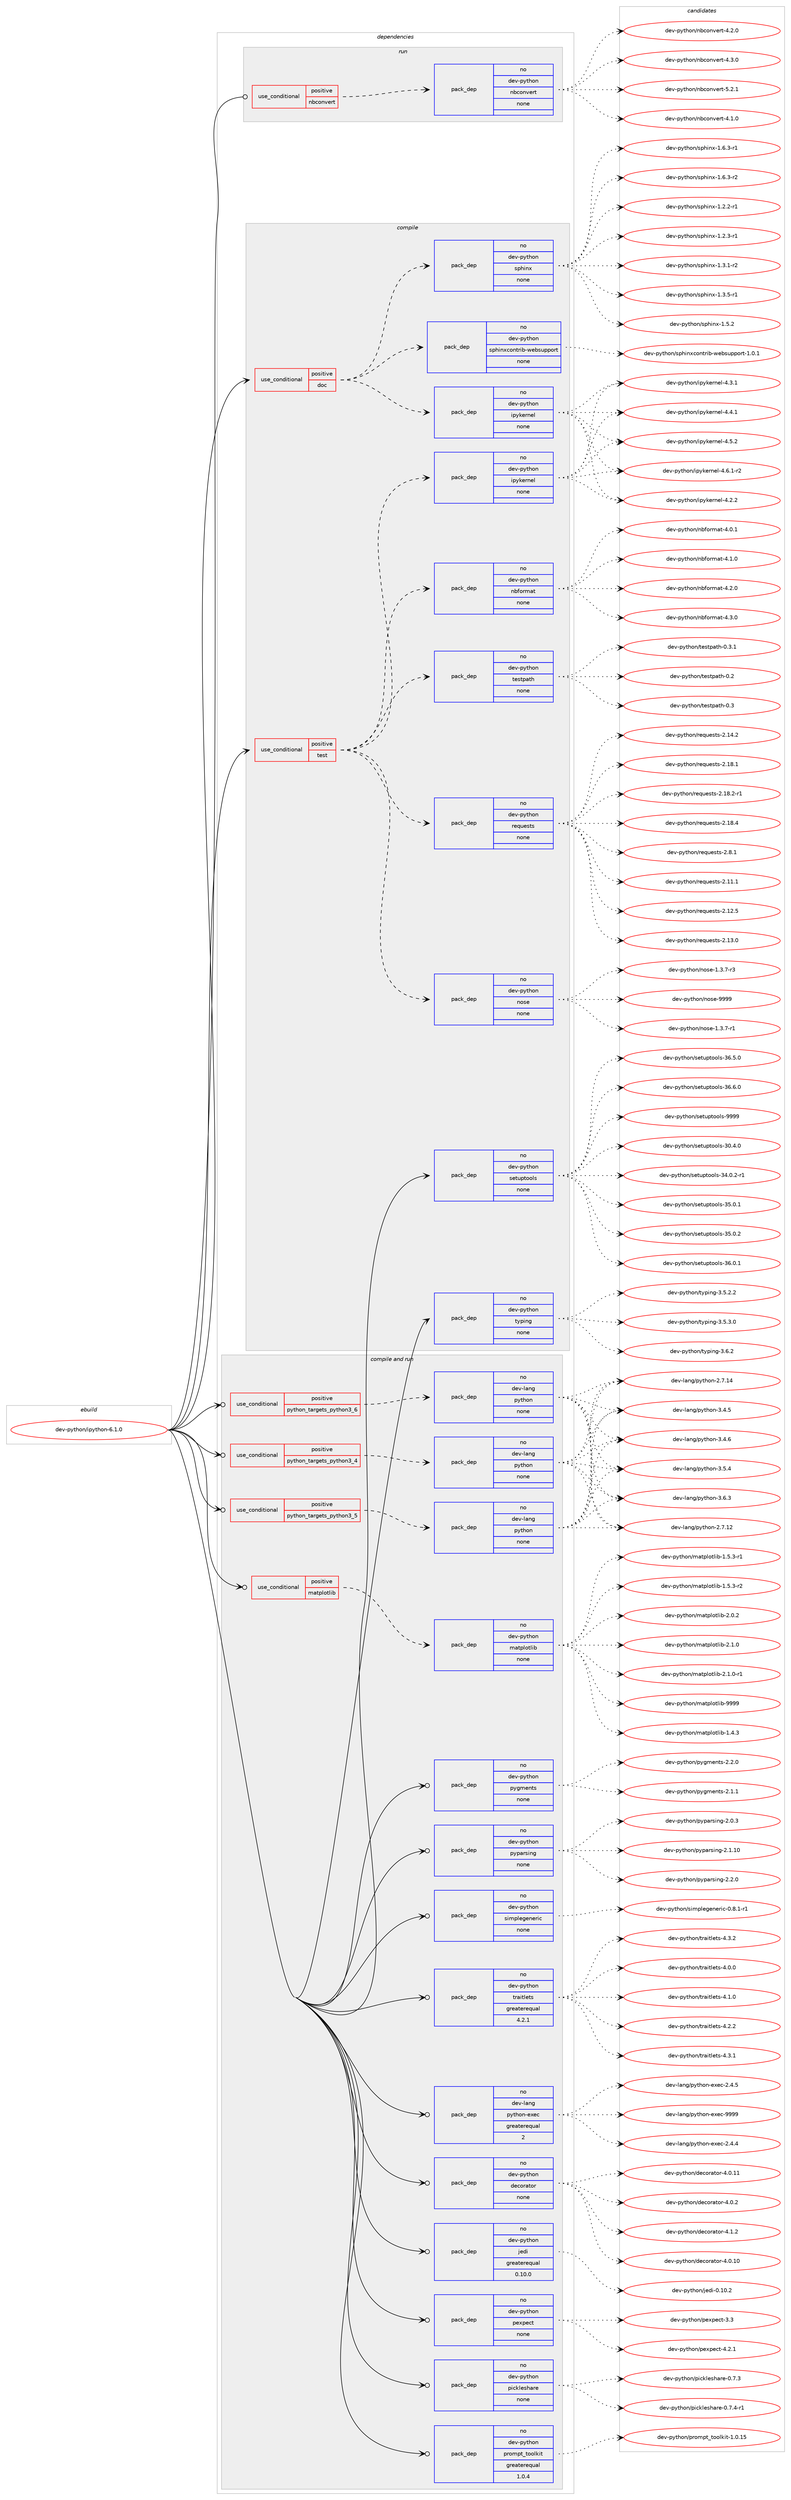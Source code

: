 digraph prolog {

# *************
# Graph options
# *************

newrank=true;
concentrate=true;
compound=true;
graph [rankdir=LR,fontname=Helvetica,fontsize=10,ranksep=1.5];#, ranksep=2.5, nodesep=0.2];
edge  [arrowhead=vee];
node  [fontname=Helvetica,fontsize=10];

# **********
# The ebuild
# **********

subgraph cluster_leftcol {
color=gray;
rank=same;
label=<<i>ebuild</i>>;
id [label="dev-python/ipython-6.1.0", color=red, width=4, href="../dev-python/ipython-6.1.0.svg"];
}

# ****************
# The dependencies
# ****************

subgraph cluster_midcol {
color=gray;
label=<<i>dependencies</i>>;
subgraph cluster_compile {
fillcolor="#eeeeee";
style=filled;
label=<<i>compile</i>>;
subgraph cond34153 {
dependency161914 [label=<<TABLE BORDER="0" CELLBORDER="1" CELLSPACING="0" CELLPADDING="4"><TR><TD ROWSPAN="3" CELLPADDING="10">use_conditional</TD></TR><TR><TD>positive</TD></TR><TR><TD>doc</TD></TR></TABLE>>, shape=none, color=red];
subgraph pack123909 {
dependency161915 [label=<<TABLE BORDER="0" CELLBORDER="1" CELLSPACING="0" CELLPADDING="4" WIDTH="220"><TR><TD ROWSPAN="6" CELLPADDING="30">pack_dep</TD></TR><TR><TD WIDTH="110">no</TD></TR><TR><TD>dev-python</TD></TR><TR><TD>ipykernel</TD></TR><TR><TD>none</TD></TR><TR><TD></TD></TR></TABLE>>, shape=none, color=blue];
}
dependency161914:e -> dependency161915:w [weight=20,style="dashed",arrowhead="vee"];
subgraph pack123910 {
dependency161916 [label=<<TABLE BORDER="0" CELLBORDER="1" CELLSPACING="0" CELLPADDING="4" WIDTH="220"><TR><TD ROWSPAN="6" CELLPADDING="30">pack_dep</TD></TR><TR><TD WIDTH="110">no</TD></TR><TR><TD>dev-python</TD></TR><TR><TD>sphinx</TD></TR><TR><TD>none</TD></TR><TR><TD></TD></TR></TABLE>>, shape=none, color=blue];
}
dependency161914:e -> dependency161916:w [weight=20,style="dashed",arrowhead="vee"];
subgraph pack123911 {
dependency161917 [label=<<TABLE BORDER="0" CELLBORDER="1" CELLSPACING="0" CELLPADDING="4" WIDTH="220"><TR><TD ROWSPAN="6" CELLPADDING="30">pack_dep</TD></TR><TR><TD WIDTH="110">no</TD></TR><TR><TD>dev-python</TD></TR><TR><TD>sphinxcontrib-websupport</TD></TR><TR><TD>none</TD></TR><TR><TD></TD></TR></TABLE>>, shape=none, color=blue];
}
dependency161914:e -> dependency161917:w [weight=20,style="dashed",arrowhead="vee"];
}
id:e -> dependency161914:w [weight=20,style="solid",arrowhead="vee"];
subgraph cond34154 {
dependency161918 [label=<<TABLE BORDER="0" CELLBORDER="1" CELLSPACING="0" CELLPADDING="4"><TR><TD ROWSPAN="3" CELLPADDING="10">use_conditional</TD></TR><TR><TD>positive</TD></TR><TR><TD>test</TD></TR></TABLE>>, shape=none, color=red];
subgraph pack123912 {
dependency161919 [label=<<TABLE BORDER="0" CELLBORDER="1" CELLSPACING="0" CELLPADDING="4" WIDTH="220"><TR><TD ROWSPAN="6" CELLPADDING="30">pack_dep</TD></TR><TR><TD WIDTH="110">no</TD></TR><TR><TD>dev-python</TD></TR><TR><TD>ipykernel</TD></TR><TR><TD>none</TD></TR><TR><TD></TD></TR></TABLE>>, shape=none, color=blue];
}
dependency161918:e -> dependency161919:w [weight=20,style="dashed",arrowhead="vee"];
subgraph pack123913 {
dependency161920 [label=<<TABLE BORDER="0" CELLBORDER="1" CELLSPACING="0" CELLPADDING="4" WIDTH="220"><TR><TD ROWSPAN="6" CELLPADDING="30">pack_dep</TD></TR><TR><TD WIDTH="110">no</TD></TR><TR><TD>dev-python</TD></TR><TR><TD>nbformat</TD></TR><TR><TD>none</TD></TR><TR><TD></TD></TR></TABLE>>, shape=none, color=blue];
}
dependency161918:e -> dependency161920:w [weight=20,style="dashed",arrowhead="vee"];
subgraph pack123914 {
dependency161921 [label=<<TABLE BORDER="0" CELLBORDER="1" CELLSPACING="0" CELLPADDING="4" WIDTH="220"><TR><TD ROWSPAN="6" CELLPADDING="30">pack_dep</TD></TR><TR><TD WIDTH="110">no</TD></TR><TR><TD>dev-python</TD></TR><TR><TD>nose</TD></TR><TR><TD>none</TD></TR><TR><TD></TD></TR></TABLE>>, shape=none, color=blue];
}
dependency161918:e -> dependency161921:w [weight=20,style="dashed",arrowhead="vee"];
subgraph pack123915 {
dependency161922 [label=<<TABLE BORDER="0" CELLBORDER="1" CELLSPACING="0" CELLPADDING="4" WIDTH="220"><TR><TD ROWSPAN="6" CELLPADDING="30">pack_dep</TD></TR><TR><TD WIDTH="110">no</TD></TR><TR><TD>dev-python</TD></TR><TR><TD>requests</TD></TR><TR><TD>none</TD></TR><TR><TD></TD></TR></TABLE>>, shape=none, color=blue];
}
dependency161918:e -> dependency161922:w [weight=20,style="dashed",arrowhead="vee"];
subgraph pack123916 {
dependency161923 [label=<<TABLE BORDER="0" CELLBORDER="1" CELLSPACING="0" CELLPADDING="4" WIDTH="220"><TR><TD ROWSPAN="6" CELLPADDING="30">pack_dep</TD></TR><TR><TD WIDTH="110">no</TD></TR><TR><TD>dev-python</TD></TR><TR><TD>testpath</TD></TR><TR><TD>none</TD></TR><TR><TD></TD></TR></TABLE>>, shape=none, color=blue];
}
dependency161918:e -> dependency161923:w [weight=20,style="dashed",arrowhead="vee"];
}
id:e -> dependency161918:w [weight=20,style="solid",arrowhead="vee"];
subgraph pack123917 {
dependency161924 [label=<<TABLE BORDER="0" CELLBORDER="1" CELLSPACING="0" CELLPADDING="4" WIDTH="220"><TR><TD ROWSPAN="6" CELLPADDING="30">pack_dep</TD></TR><TR><TD WIDTH="110">no</TD></TR><TR><TD>dev-python</TD></TR><TR><TD>setuptools</TD></TR><TR><TD>none</TD></TR><TR><TD></TD></TR></TABLE>>, shape=none, color=blue];
}
id:e -> dependency161924:w [weight=20,style="solid",arrowhead="vee"];
subgraph pack123918 {
dependency161925 [label=<<TABLE BORDER="0" CELLBORDER="1" CELLSPACING="0" CELLPADDING="4" WIDTH="220"><TR><TD ROWSPAN="6" CELLPADDING="30">pack_dep</TD></TR><TR><TD WIDTH="110">no</TD></TR><TR><TD>dev-python</TD></TR><TR><TD>typing</TD></TR><TR><TD>none</TD></TR><TR><TD></TD></TR></TABLE>>, shape=none, color=blue];
}
id:e -> dependency161925:w [weight=20,style="solid",arrowhead="vee"];
}
subgraph cluster_compileandrun {
fillcolor="#eeeeee";
style=filled;
label=<<i>compile and run</i>>;
subgraph cond34155 {
dependency161926 [label=<<TABLE BORDER="0" CELLBORDER="1" CELLSPACING="0" CELLPADDING="4"><TR><TD ROWSPAN="3" CELLPADDING="10">use_conditional</TD></TR><TR><TD>positive</TD></TR><TR><TD>matplotlib</TD></TR></TABLE>>, shape=none, color=red];
subgraph pack123919 {
dependency161927 [label=<<TABLE BORDER="0" CELLBORDER="1" CELLSPACING="0" CELLPADDING="4" WIDTH="220"><TR><TD ROWSPAN="6" CELLPADDING="30">pack_dep</TD></TR><TR><TD WIDTH="110">no</TD></TR><TR><TD>dev-python</TD></TR><TR><TD>matplotlib</TD></TR><TR><TD>none</TD></TR><TR><TD></TD></TR></TABLE>>, shape=none, color=blue];
}
dependency161926:e -> dependency161927:w [weight=20,style="dashed",arrowhead="vee"];
}
id:e -> dependency161926:w [weight=20,style="solid",arrowhead="odotvee"];
subgraph cond34156 {
dependency161928 [label=<<TABLE BORDER="0" CELLBORDER="1" CELLSPACING="0" CELLPADDING="4"><TR><TD ROWSPAN="3" CELLPADDING="10">use_conditional</TD></TR><TR><TD>positive</TD></TR><TR><TD>python_targets_python3_4</TD></TR></TABLE>>, shape=none, color=red];
subgraph pack123920 {
dependency161929 [label=<<TABLE BORDER="0" CELLBORDER="1" CELLSPACING="0" CELLPADDING="4" WIDTH="220"><TR><TD ROWSPAN="6" CELLPADDING="30">pack_dep</TD></TR><TR><TD WIDTH="110">no</TD></TR><TR><TD>dev-lang</TD></TR><TR><TD>python</TD></TR><TR><TD>none</TD></TR><TR><TD></TD></TR></TABLE>>, shape=none, color=blue];
}
dependency161928:e -> dependency161929:w [weight=20,style="dashed",arrowhead="vee"];
}
id:e -> dependency161928:w [weight=20,style="solid",arrowhead="odotvee"];
subgraph cond34157 {
dependency161930 [label=<<TABLE BORDER="0" CELLBORDER="1" CELLSPACING="0" CELLPADDING="4"><TR><TD ROWSPAN="3" CELLPADDING="10">use_conditional</TD></TR><TR><TD>positive</TD></TR><TR><TD>python_targets_python3_5</TD></TR></TABLE>>, shape=none, color=red];
subgraph pack123921 {
dependency161931 [label=<<TABLE BORDER="0" CELLBORDER="1" CELLSPACING="0" CELLPADDING="4" WIDTH="220"><TR><TD ROWSPAN="6" CELLPADDING="30">pack_dep</TD></TR><TR><TD WIDTH="110">no</TD></TR><TR><TD>dev-lang</TD></TR><TR><TD>python</TD></TR><TR><TD>none</TD></TR><TR><TD></TD></TR></TABLE>>, shape=none, color=blue];
}
dependency161930:e -> dependency161931:w [weight=20,style="dashed",arrowhead="vee"];
}
id:e -> dependency161930:w [weight=20,style="solid",arrowhead="odotvee"];
subgraph cond34158 {
dependency161932 [label=<<TABLE BORDER="0" CELLBORDER="1" CELLSPACING="0" CELLPADDING="4"><TR><TD ROWSPAN="3" CELLPADDING="10">use_conditional</TD></TR><TR><TD>positive</TD></TR><TR><TD>python_targets_python3_6</TD></TR></TABLE>>, shape=none, color=red];
subgraph pack123922 {
dependency161933 [label=<<TABLE BORDER="0" CELLBORDER="1" CELLSPACING="0" CELLPADDING="4" WIDTH="220"><TR><TD ROWSPAN="6" CELLPADDING="30">pack_dep</TD></TR><TR><TD WIDTH="110">no</TD></TR><TR><TD>dev-lang</TD></TR><TR><TD>python</TD></TR><TR><TD>none</TD></TR><TR><TD></TD></TR></TABLE>>, shape=none, color=blue];
}
dependency161932:e -> dependency161933:w [weight=20,style="dashed",arrowhead="vee"];
}
id:e -> dependency161932:w [weight=20,style="solid",arrowhead="odotvee"];
subgraph pack123923 {
dependency161934 [label=<<TABLE BORDER="0" CELLBORDER="1" CELLSPACING="0" CELLPADDING="4" WIDTH="220"><TR><TD ROWSPAN="6" CELLPADDING="30">pack_dep</TD></TR><TR><TD WIDTH="110">no</TD></TR><TR><TD>dev-lang</TD></TR><TR><TD>python-exec</TD></TR><TR><TD>greaterequal</TD></TR><TR><TD>2</TD></TR></TABLE>>, shape=none, color=blue];
}
id:e -> dependency161934:w [weight=20,style="solid",arrowhead="odotvee"];
subgraph pack123924 {
dependency161935 [label=<<TABLE BORDER="0" CELLBORDER="1" CELLSPACING="0" CELLPADDING="4" WIDTH="220"><TR><TD ROWSPAN="6" CELLPADDING="30">pack_dep</TD></TR><TR><TD WIDTH="110">no</TD></TR><TR><TD>dev-python</TD></TR><TR><TD>decorator</TD></TR><TR><TD>none</TD></TR><TR><TD></TD></TR></TABLE>>, shape=none, color=blue];
}
id:e -> dependency161935:w [weight=20,style="solid",arrowhead="odotvee"];
subgraph pack123925 {
dependency161936 [label=<<TABLE BORDER="0" CELLBORDER="1" CELLSPACING="0" CELLPADDING="4" WIDTH="220"><TR><TD ROWSPAN="6" CELLPADDING="30">pack_dep</TD></TR><TR><TD WIDTH="110">no</TD></TR><TR><TD>dev-python</TD></TR><TR><TD>jedi</TD></TR><TR><TD>greaterequal</TD></TR><TR><TD>0.10.0</TD></TR></TABLE>>, shape=none, color=blue];
}
id:e -> dependency161936:w [weight=20,style="solid",arrowhead="odotvee"];
subgraph pack123926 {
dependency161937 [label=<<TABLE BORDER="0" CELLBORDER="1" CELLSPACING="0" CELLPADDING="4" WIDTH="220"><TR><TD ROWSPAN="6" CELLPADDING="30">pack_dep</TD></TR><TR><TD WIDTH="110">no</TD></TR><TR><TD>dev-python</TD></TR><TR><TD>pexpect</TD></TR><TR><TD>none</TD></TR><TR><TD></TD></TR></TABLE>>, shape=none, color=blue];
}
id:e -> dependency161937:w [weight=20,style="solid",arrowhead="odotvee"];
subgraph pack123927 {
dependency161938 [label=<<TABLE BORDER="0" CELLBORDER="1" CELLSPACING="0" CELLPADDING="4" WIDTH="220"><TR><TD ROWSPAN="6" CELLPADDING="30">pack_dep</TD></TR><TR><TD WIDTH="110">no</TD></TR><TR><TD>dev-python</TD></TR><TR><TD>pickleshare</TD></TR><TR><TD>none</TD></TR><TR><TD></TD></TR></TABLE>>, shape=none, color=blue];
}
id:e -> dependency161938:w [weight=20,style="solid",arrowhead="odotvee"];
subgraph pack123928 {
dependency161939 [label=<<TABLE BORDER="0" CELLBORDER="1" CELLSPACING="0" CELLPADDING="4" WIDTH="220"><TR><TD ROWSPAN="6" CELLPADDING="30">pack_dep</TD></TR><TR><TD WIDTH="110">no</TD></TR><TR><TD>dev-python</TD></TR><TR><TD>prompt_toolkit</TD></TR><TR><TD>greaterequal</TD></TR><TR><TD>1.0.4</TD></TR></TABLE>>, shape=none, color=blue];
}
id:e -> dependency161939:w [weight=20,style="solid",arrowhead="odotvee"];
subgraph pack123929 {
dependency161940 [label=<<TABLE BORDER="0" CELLBORDER="1" CELLSPACING="0" CELLPADDING="4" WIDTH="220"><TR><TD ROWSPAN="6" CELLPADDING="30">pack_dep</TD></TR><TR><TD WIDTH="110">no</TD></TR><TR><TD>dev-python</TD></TR><TR><TD>pygments</TD></TR><TR><TD>none</TD></TR><TR><TD></TD></TR></TABLE>>, shape=none, color=blue];
}
id:e -> dependency161940:w [weight=20,style="solid",arrowhead="odotvee"];
subgraph pack123930 {
dependency161941 [label=<<TABLE BORDER="0" CELLBORDER="1" CELLSPACING="0" CELLPADDING="4" WIDTH="220"><TR><TD ROWSPAN="6" CELLPADDING="30">pack_dep</TD></TR><TR><TD WIDTH="110">no</TD></TR><TR><TD>dev-python</TD></TR><TR><TD>pyparsing</TD></TR><TR><TD>none</TD></TR><TR><TD></TD></TR></TABLE>>, shape=none, color=blue];
}
id:e -> dependency161941:w [weight=20,style="solid",arrowhead="odotvee"];
subgraph pack123931 {
dependency161942 [label=<<TABLE BORDER="0" CELLBORDER="1" CELLSPACING="0" CELLPADDING="4" WIDTH="220"><TR><TD ROWSPAN="6" CELLPADDING="30">pack_dep</TD></TR><TR><TD WIDTH="110">no</TD></TR><TR><TD>dev-python</TD></TR><TR><TD>simplegeneric</TD></TR><TR><TD>none</TD></TR><TR><TD></TD></TR></TABLE>>, shape=none, color=blue];
}
id:e -> dependency161942:w [weight=20,style="solid",arrowhead="odotvee"];
subgraph pack123932 {
dependency161943 [label=<<TABLE BORDER="0" CELLBORDER="1" CELLSPACING="0" CELLPADDING="4" WIDTH="220"><TR><TD ROWSPAN="6" CELLPADDING="30">pack_dep</TD></TR><TR><TD WIDTH="110">no</TD></TR><TR><TD>dev-python</TD></TR><TR><TD>traitlets</TD></TR><TR><TD>greaterequal</TD></TR><TR><TD>4.2.1</TD></TR></TABLE>>, shape=none, color=blue];
}
id:e -> dependency161943:w [weight=20,style="solid",arrowhead="odotvee"];
}
subgraph cluster_run {
fillcolor="#eeeeee";
style=filled;
label=<<i>run</i>>;
subgraph cond34159 {
dependency161944 [label=<<TABLE BORDER="0" CELLBORDER="1" CELLSPACING="0" CELLPADDING="4"><TR><TD ROWSPAN="3" CELLPADDING="10">use_conditional</TD></TR><TR><TD>positive</TD></TR><TR><TD>nbconvert</TD></TR></TABLE>>, shape=none, color=red];
subgraph pack123933 {
dependency161945 [label=<<TABLE BORDER="0" CELLBORDER="1" CELLSPACING="0" CELLPADDING="4" WIDTH="220"><TR><TD ROWSPAN="6" CELLPADDING="30">pack_dep</TD></TR><TR><TD WIDTH="110">no</TD></TR><TR><TD>dev-python</TD></TR><TR><TD>nbconvert</TD></TR><TR><TD>none</TD></TR><TR><TD></TD></TR></TABLE>>, shape=none, color=blue];
}
dependency161944:e -> dependency161945:w [weight=20,style="dashed",arrowhead="vee"];
}
id:e -> dependency161944:w [weight=20,style="solid",arrowhead="odot"];
}
}

# **************
# The candidates
# **************

subgraph cluster_choices {
rank=same;
color=gray;
label=<<i>candidates</i>>;

subgraph choice123909 {
color=black;
nodesep=1;
choice1001011184511212111610411111047105112121107101114110101108455246504650 [label="dev-python/ipykernel-4.2.2", color=red, width=4,href="../dev-python/ipykernel-4.2.2.svg"];
choice1001011184511212111610411111047105112121107101114110101108455246514649 [label="dev-python/ipykernel-4.3.1", color=red, width=4,href="../dev-python/ipykernel-4.3.1.svg"];
choice1001011184511212111610411111047105112121107101114110101108455246524649 [label="dev-python/ipykernel-4.4.1", color=red, width=4,href="../dev-python/ipykernel-4.4.1.svg"];
choice1001011184511212111610411111047105112121107101114110101108455246534650 [label="dev-python/ipykernel-4.5.2", color=red, width=4,href="../dev-python/ipykernel-4.5.2.svg"];
choice10010111845112121116104111110471051121211071011141101011084552465446494511450 [label="dev-python/ipykernel-4.6.1-r2", color=red, width=4,href="../dev-python/ipykernel-4.6.1-r2.svg"];
dependency161915:e -> choice1001011184511212111610411111047105112121107101114110101108455246504650:w [style=dotted,weight="100"];
dependency161915:e -> choice1001011184511212111610411111047105112121107101114110101108455246514649:w [style=dotted,weight="100"];
dependency161915:e -> choice1001011184511212111610411111047105112121107101114110101108455246524649:w [style=dotted,weight="100"];
dependency161915:e -> choice1001011184511212111610411111047105112121107101114110101108455246534650:w [style=dotted,weight="100"];
dependency161915:e -> choice10010111845112121116104111110471051121211071011141101011084552465446494511450:w [style=dotted,weight="100"];
}
subgraph choice123910 {
color=black;
nodesep=1;
choice10010111845112121116104111110471151121041051101204549465046504511449 [label="dev-python/sphinx-1.2.2-r1", color=red, width=4,href="../dev-python/sphinx-1.2.2-r1.svg"];
choice10010111845112121116104111110471151121041051101204549465046514511449 [label="dev-python/sphinx-1.2.3-r1", color=red, width=4,href="../dev-python/sphinx-1.2.3-r1.svg"];
choice10010111845112121116104111110471151121041051101204549465146494511450 [label="dev-python/sphinx-1.3.1-r2", color=red, width=4,href="../dev-python/sphinx-1.3.1-r2.svg"];
choice10010111845112121116104111110471151121041051101204549465146534511449 [label="dev-python/sphinx-1.3.5-r1", color=red, width=4,href="../dev-python/sphinx-1.3.5-r1.svg"];
choice1001011184511212111610411111047115112104105110120454946534650 [label="dev-python/sphinx-1.5.2", color=red, width=4,href="../dev-python/sphinx-1.5.2.svg"];
choice10010111845112121116104111110471151121041051101204549465446514511449 [label="dev-python/sphinx-1.6.3-r1", color=red, width=4,href="../dev-python/sphinx-1.6.3-r1.svg"];
choice10010111845112121116104111110471151121041051101204549465446514511450 [label="dev-python/sphinx-1.6.3-r2", color=red, width=4,href="../dev-python/sphinx-1.6.3-r2.svg"];
dependency161916:e -> choice10010111845112121116104111110471151121041051101204549465046504511449:w [style=dotted,weight="100"];
dependency161916:e -> choice10010111845112121116104111110471151121041051101204549465046514511449:w [style=dotted,weight="100"];
dependency161916:e -> choice10010111845112121116104111110471151121041051101204549465146494511450:w [style=dotted,weight="100"];
dependency161916:e -> choice10010111845112121116104111110471151121041051101204549465146534511449:w [style=dotted,weight="100"];
dependency161916:e -> choice1001011184511212111610411111047115112104105110120454946534650:w [style=dotted,weight="100"];
dependency161916:e -> choice10010111845112121116104111110471151121041051101204549465446514511449:w [style=dotted,weight="100"];
dependency161916:e -> choice10010111845112121116104111110471151121041051101204549465446514511450:w [style=dotted,weight="100"];
}
subgraph choice123911 {
color=black;
nodesep=1;
choice100101118451121211161041111104711511210410511012099111110116114105984511910198115117112112111114116454946484649 [label="dev-python/sphinxcontrib-websupport-1.0.1", color=red, width=4,href="../dev-python/sphinxcontrib-websupport-1.0.1.svg"];
dependency161917:e -> choice100101118451121211161041111104711511210410511012099111110116114105984511910198115117112112111114116454946484649:w [style=dotted,weight="100"];
}
subgraph choice123912 {
color=black;
nodesep=1;
choice1001011184511212111610411111047105112121107101114110101108455246504650 [label="dev-python/ipykernel-4.2.2", color=red, width=4,href="../dev-python/ipykernel-4.2.2.svg"];
choice1001011184511212111610411111047105112121107101114110101108455246514649 [label="dev-python/ipykernel-4.3.1", color=red, width=4,href="../dev-python/ipykernel-4.3.1.svg"];
choice1001011184511212111610411111047105112121107101114110101108455246524649 [label="dev-python/ipykernel-4.4.1", color=red, width=4,href="../dev-python/ipykernel-4.4.1.svg"];
choice1001011184511212111610411111047105112121107101114110101108455246534650 [label="dev-python/ipykernel-4.5.2", color=red, width=4,href="../dev-python/ipykernel-4.5.2.svg"];
choice10010111845112121116104111110471051121211071011141101011084552465446494511450 [label="dev-python/ipykernel-4.6.1-r2", color=red, width=4,href="../dev-python/ipykernel-4.6.1-r2.svg"];
dependency161919:e -> choice1001011184511212111610411111047105112121107101114110101108455246504650:w [style=dotted,weight="100"];
dependency161919:e -> choice1001011184511212111610411111047105112121107101114110101108455246514649:w [style=dotted,weight="100"];
dependency161919:e -> choice1001011184511212111610411111047105112121107101114110101108455246524649:w [style=dotted,weight="100"];
dependency161919:e -> choice1001011184511212111610411111047105112121107101114110101108455246534650:w [style=dotted,weight="100"];
dependency161919:e -> choice10010111845112121116104111110471051121211071011141101011084552465446494511450:w [style=dotted,weight="100"];
}
subgraph choice123913 {
color=black;
nodesep=1;
choice10010111845112121116104111110471109810211111410997116455246484649 [label="dev-python/nbformat-4.0.1", color=red, width=4,href="../dev-python/nbformat-4.0.1.svg"];
choice10010111845112121116104111110471109810211111410997116455246494648 [label="dev-python/nbformat-4.1.0", color=red, width=4,href="../dev-python/nbformat-4.1.0.svg"];
choice10010111845112121116104111110471109810211111410997116455246504648 [label="dev-python/nbformat-4.2.0", color=red, width=4,href="../dev-python/nbformat-4.2.0.svg"];
choice10010111845112121116104111110471109810211111410997116455246514648 [label="dev-python/nbformat-4.3.0", color=red, width=4,href="../dev-python/nbformat-4.3.0.svg"];
dependency161920:e -> choice10010111845112121116104111110471109810211111410997116455246484649:w [style=dotted,weight="100"];
dependency161920:e -> choice10010111845112121116104111110471109810211111410997116455246494648:w [style=dotted,weight="100"];
dependency161920:e -> choice10010111845112121116104111110471109810211111410997116455246504648:w [style=dotted,weight="100"];
dependency161920:e -> choice10010111845112121116104111110471109810211111410997116455246514648:w [style=dotted,weight="100"];
}
subgraph choice123914 {
color=black;
nodesep=1;
choice10010111845112121116104111110471101111151014549465146554511449 [label="dev-python/nose-1.3.7-r1", color=red, width=4,href="../dev-python/nose-1.3.7-r1.svg"];
choice10010111845112121116104111110471101111151014549465146554511451 [label="dev-python/nose-1.3.7-r3", color=red, width=4,href="../dev-python/nose-1.3.7-r3.svg"];
choice10010111845112121116104111110471101111151014557575757 [label="dev-python/nose-9999", color=red, width=4,href="../dev-python/nose-9999.svg"];
dependency161921:e -> choice10010111845112121116104111110471101111151014549465146554511449:w [style=dotted,weight="100"];
dependency161921:e -> choice10010111845112121116104111110471101111151014549465146554511451:w [style=dotted,weight="100"];
dependency161921:e -> choice10010111845112121116104111110471101111151014557575757:w [style=dotted,weight="100"];
}
subgraph choice123915 {
color=black;
nodesep=1;
choice100101118451121211161041111104711410111311710111511611545504649494649 [label="dev-python/requests-2.11.1", color=red, width=4,href="../dev-python/requests-2.11.1.svg"];
choice100101118451121211161041111104711410111311710111511611545504649504653 [label="dev-python/requests-2.12.5", color=red, width=4,href="../dev-python/requests-2.12.5.svg"];
choice100101118451121211161041111104711410111311710111511611545504649514648 [label="dev-python/requests-2.13.0", color=red, width=4,href="../dev-python/requests-2.13.0.svg"];
choice100101118451121211161041111104711410111311710111511611545504649524650 [label="dev-python/requests-2.14.2", color=red, width=4,href="../dev-python/requests-2.14.2.svg"];
choice100101118451121211161041111104711410111311710111511611545504649564649 [label="dev-python/requests-2.18.1", color=red, width=4,href="../dev-python/requests-2.18.1.svg"];
choice1001011184511212111610411111047114101113117101115116115455046495646504511449 [label="dev-python/requests-2.18.2-r1", color=red, width=4,href="../dev-python/requests-2.18.2-r1.svg"];
choice100101118451121211161041111104711410111311710111511611545504649564652 [label="dev-python/requests-2.18.4", color=red, width=4,href="../dev-python/requests-2.18.4.svg"];
choice1001011184511212111610411111047114101113117101115116115455046564649 [label="dev-python/requests-2.8.1", color=red, width=4,href="../dev-python/requests-2.8.1.svg"];
dependency161922:e -> choice100101118451121211161041111104711410111311710111511611545504649494649:w [style=dotted,weight="100"];
dependency161922:e -> choice100101118451121211161041111104711410111311710111511611545504649504653:w [style=dotted,weight="100"];
dependency161922:e -> choice100101118451121211161041111104711410111311710111511611545504649514648:w [style=dotted,weight="100"];
dependency161922:e -> choice100101118451121211161041111104711410111311710111511611545504649524650:w [style=dotted,weight="100"];
dependency161922:e -> choice100101118451121211161041111104711410111311710111511611545504649564649:w [style=dotted,weight="100"];
dependency161922:e -> choice1001011184511212111610411111047114101113117101115116115455046495646504511449:w [style=dotted,weight="100"];
dependency161922:e -> choice100101118451121211161041111104711410111311710111511611545504649564652:w [style=dotted,weight="100"];
dependency161922:e -> choice1001011184511212111610411111047114101113117101115116115455046564649:w [style=dotted,weight="100"];
}
subgraph choice123916 {
color=black;
nodesep=1;
choice10010111845112121116104111110471161011151161129711610445484650 [label="dev-python/testpath-0.2", color=red, width=4,href="../dev-python/testpath-0.2.svg"];
choice10010111845112121116104111110471161011151161129711610445484651 [label="dev-python/testpath-0.3", color=red, width=4,href="../dev-python/testpath-0.3.svg"];
choice100101118451121211161041111104711610111511611297116104454846514649 [label="dev-python/testpath-0.3.1", color=red, width=4,href="../dev-python/testpath-0.3.1.svg"];
dependency161923:e -> choice10010111845112121116104111110471161011151161129711610445484650:w [style=dotted,weight="100"];
dependency161923:e -> choice10010111845112121116104111110471161011151161129711610445484651:w [style=dotted,weight="100"];
dependency161923:e -> choice100101118451121211161041111104711610111511611297116104454846514649:w [style=dotted,weight="100"];
}
subgraph choice123917 {
color=black;
nodesep=1;
choice100101118451121211161041111104711510111611711211611111110811545514846524648 [label="dev-python/setuptools-30.4.0", color=red, width=4,href="../dev-python/setuptools-30.4.0.svg"];
choice1001011184511212111610411111047115101116117112116111111108115455152464846504511449 [label="dev-python/setuptools-34.0.2-r1", color=red, width=4,href="../dev-python/setuptools-34.0.2-r1.svg"];
choice100101118451121211161041111104711510111611711211611111110811545515346484649 [label="dev-python/setuptools-35.0.1", color=red, width=4,href="../dev-python/setuptools-35.0.1.svg"];
choice100101118451121211161041111104711510111611711211611111110811545515346484650 [label="dev-python/setuptools-35.0.2", color=red, width=4,href="../dev-python/setuptools-35.0.2.svg"];
choice100101118451121211161041111104711510111611711211611111110811545515446484649 [label="dev-python/setuptools-36.0.1", color=red, width=4,href="../dev-python/setuptools-36.0.1.svg"];
choice100101118451121211161041111104711510111611711211611111110811545515446534648 [label="dev-python/setuptools-36.5.0", color=red, width=4,href="../dev-python/setuptools-36.5.0.svg"];
choice100101118451121211161041111104711510111611711211611111110811545515446544648 [label="dev-python/setuptools-36.6.0", color=red, width=4,href="../dev-python/setuptools-36.6.0.svg"];
choice10010111845112121116104111110471151011161171121161111111081154557575757 [label="dev-python/setuptools-9999", color=red, width=4,href="../dev-python/setuptools-9999.svg"];
dependency161924:e -> choice100101118451121211161041111104711510111611711211611111110811545514846524648:w [style=dotted,weight="100"];
dependency161924:e -> choice1001011184511212111610411111047115101116117112116111111108115455152464846504511449:w [style=dotted,weight="100"];
dependency161924:e -> choice100101118451121211161041111104711510111611711211611111110811545515346484649:w [style=dotted,weight="100"];
dependency161924:e -> choice100101118451121211161041111104711510111611711211611111110811545515346484650:w [style=dotted,weight="100"];
dependency161924:e -> choice100101118451121211161041111104711510111611711211611111110811545515446484649:w [style=dotted,weight="100"];
dependency161924:e -> choice100101118451121211161041111104711510111611711211611111110811545515446534648:w [style=dotted,weight="100"];
dependency161924:e -> choice100101118451121211161041111104711510111611711211611111110811545515446544648:w [style=dotted,weight="100"];
dependency161924:e -> choice10010111845112121116104111110471151011161171121161111111081154557575757:w [style=dotted,weight="100"];
}
subgraph choice123918 {
color=black;
nodesep=1;
choice10010111845112121116104111110471161211121051101034551465346504650 [label="dev-python/typing-3.5.2.2", color=red, width=4,href="../dev-python/typing-3.5.2.2.svg"];
choice10010111845112121116104111110471161211121051101034551465346514648 [label="dev-python/typing-3.5.3.0", color=red, width=4,href="../dev-python/typing-3.5.3.0.svg"];
choice1001011184511212111610411111047116121112105110103455146544650 [label="dev-python/typing-3.6.2", color=red, width=4,href="../dev-python/typing-3.6.2.svg"];
dependency161925:e -> choice10010111845112121116104111110471161211121051101034551465346504650:w [style=dotted,weight="100"];
dependency161925:e -> choice10010111845112121116104111110471161211121051101034551465346514648:w [style=dotted,weight="100"];
dependency161925:e -> choice1001011184511212111610411111047116121112105110103455146544650:w [style=dotted,weight="100"];
}
subgraph choice123919 {
color=black;
nodesep=1;
choice10010111845112121116104111110471099711611210811111610810598454946524651 [label="dev-python/matplotlib-1.4.3", color=red, width=4,href="../dev-python/matplotlib-1.4.3.svg"];
choice100101118451121211161041111104710997116112108111116108105984549465346514511449 [label="dev-python/matplotlib-1.5.3-r1", color=red, width=4,href="../dev-python/matplotlib-1.5.3-r1.svg"];
choice100101118451121211161041111104710997116112108111116108105984549465346514511450 [label="dev-python/matplotlib-1.5.3-r2", color=red, width=4,href="../dev-python/matplotlib-1.5.3-r2.svg"];
choice10010111845112121116104111110471099711611210811111610810598455046484650 [label="dev-python/matplotlib-2.0.2", color=red, width=4,href="../dev-python/matplotlib-2.0.2.svg"];
choice10010111845112121116104111110471099711611210811111610810598455046494648 [label="dev-python/matplotlib-2.1.0", color=red, width=4,href="../dev-python/matplotlib-2.1.0.svg"];
choice100101118451121211161041111104710997116112108111116108105984550464946484511449 [label="dev-python/matplotlib-2.1.0-r1", color=red, width=4,href="../dev-python/matplotlib-2.1.0-r1.svg"];
choice100101118451121211161041111104710997116112108111116108105984557575757 [label="dev-python/matplotlib-9999", color=red, width=4,href="../dev-python/matplotlib-9999.svg"];
dependency161927:e -> choice10010111845112121116104111110471099711611210811111610810598454946524651:w [style=dotted,weight="100"];
dependency161927:e -> choice100101118451121211161041111104710997116112108111116108105984549465346514511449:w [style=dotted,weight="100"];
dependency161927:e -> choice100101118451121211161041111104710997116112108111116108105984549465346514511450:w [style=dotted,weight="100"];
dependency161927:e -> choice10010111845112121116104111110471099711611210811111610810598455046484650:w [style=dotted,weight="100"];
dependency161927:e -> choice10010111845112121116104111110471099711611210811111610810598455046494648:w [style=dotted,weight="100"];
dependency161927:e -> choice100101118451121211161041111104710997116112108111116108105984550464946484511449:w [style=dotted,weight="100"];
dependency161927:e -> choice100101118451121211161041111104710997116112108111116108105984557575757:w [style=dotted,weight="100"];
}
subgraph choice123920 {
color=black;
nodesep=1;
choice10010111845108971101034711212111610411111045504655464950 [label="dev-lang/python-2.7.12", color=red, width=4,href="../dev-lang/python-2.7.12.svg"];
choice10010111845108971101034711212111610411111045504655464952 [label="dev-lang/python-2.7.14", color=red, width=4,href="../dev-lang/python-2.7.14.svg"];
choice100101118451089711010347112121116104111110455146524653 [label="dev-lang/python-3.4.5", color=red, width=4,href="../dev-lang/python-3.4.5.svg"];
choice100101118451089711010347112121116104111110455146524654 [label="dev-lang/python-3.4.6", color=red, width=4,href="../dev-lang/python-3.4.6.svg"];
choice100101118451089711010347112121116104111110455146534652 [label="dev-lang/python-3.5.4", color=red, width=4,href="../dev-lang/python-3.5.4.svg"];
choice100101118451089711010347112121116104111110455146544651 [label="dev-lang/python-3.6.3", color=red, width=4,href="../dev-lang/python-3.6.3.svg"];
dependency161929:e -> choice10010111845108971101034711212111610411111045504655464950:w [style=dotted,weight="100"];
dependency161929:e -> choice10010111845108971101034711212111610411111045504655464952:w [style=dotted,weight="100"];
dependency161929:e -> choice100101118451089711010347112121116104111110455146524653:w [style=dotted,weight="100"];
dependency161929:e -> choice100101118451089711010347112121116104111110455146524654:w [style=dotted,weight="100"];
dependency161929:e -> choice100101118451089711010347112121116104111110455146534652:w [style=dotted,weight="100"];
dependency161929:e -> choice100101118451089711010347112121116104111110455146544651:w [style=dotted,weight="100"];
}
subgraph choice123921 {
color=black;
nodesep=1;
choice10010111845108971101034711212111610411111045504655464950 [label="dev-lang/python-2.7.12", color=red, width=4,href="../dev-lang/python-2.7.12.svg"];
choice10010111845108971101034711212111610411111045504655464952 [label="dev-lang/python-2.7.14", color=red, width=4,href="../dev-lang/python-2.7.14.svg"];
choice100101118451089711010347112121116104111110455146524653 [label="dev-lang/python-3.4.5", color=red, width=4,href="../dev-lang/python-3.4.5.svg"];
choice100101118451089711010347112121116104111110455146524654 [label="dev-lang/python-3.4.6", color=red, width=4,href="../dev-lang/python-3.4.6.svg"];
choice100101118451089711010347112121116104111110455146534652 [label="dev-lang/python-3.5.4", color=red, width=4,href="../dev-lang/python-3.5.4.svg"];
choice100101118451089711010347112121116104111110455146544651 [label="dev-lang/python-3.6.3", color=red, width=4,href="../dev-lang/python-3.6.3.svg"];
dependency161931:e -> choice10010111845108971101034711212111610411111045504655464950:w [style=dotted,weight="100"];
dependency161931:e -> choice10010111845108971101034711212111610411111045504655464952:w [style=dotted,weight="100"];
dependency161931:e -> choice100101118451089711010347112121116104111110455146524653:w [style=dotted,weight="100"];
dependency161931:e -> choice100101118451089711010347112121116104111110455146524654:w [style=dotted,weight="100"];
dependency161931:e -> choice100101118451089711010347112121116104111110455146534652:w [style=dotted,weight="100"];
dependency161931:e -> choice100101118451089711010347112121116104111110455146544651:w [style=dotted,weight="100"];
}
subgraph choice123922 {
color=black;
nodesep=1;
choice10010111845108971101034711212111610411111045504655464950 [label="dev-lang/python-2.7.12", color=red, width=4,href="../dev-lang/python-2.7.12.svg"];
choice10010111845108971101034711212111610411111045504655464952 [label="dev-lang/python-2.7.14", color=red, width=4,href="../dev-lang/python-2.7.14.svg"];
choice100101118451089711010347112121116104111110455146524653 [label="dev-lang/python-3.4.5", color=red, width=4,href="../dev-lang/python-3.4.5.svg"];
choice100101118451089711010347112121116104111110455146524654 [label="dev-lang/python-3.4.6", color=red, width=4,href="../dev-lang/python-3.4.6.svg"];
choice100101118451089711010347112121116104111110455146534652 [label="dev-lang/python-3.5.4", color=red, width=4,href="../dev-lang/python-3.5.4.svg"];
choice100101118451089711010347112121116104111110455146544651 [label="dev-lang/python-3.6.3", color=red, width=4,href="../dev-lang/python-3.6.3.svg"];
dependency161933:e -> choice10010111845108971101034711212111610411111045504655464950:w [style=dotted,weight="100"];
dependency161933:e -> choice10010111845108971101034711212111610411111045504655464952:w [style=dotted,weight="100"];
dependency161933:e -> choice100101118451089711010347112121116104111110455146524653:w [style=dotted,weight="100"];
dependency161933:e -> choice100101118451089711010347112121116104111110455146524654:w [style=dotted,weight="100"];
dependency161933:e -> choice100101118451089711010347112121116104111110455146534652:w [style=dotted,weight="100"];
dependency161933:e -> choice100101118451089711010347112121116104111110455146544651:w [style=dotted,weight="100"];
}
subgraph choice123923 {
color=black;
nodesep=1;
choice1001011184510897110103471121211161041111104510112010199455046524652 [label="dev-lang/python-exec-2.4.4", color=red, width=4,href="../dev-lang/python-exec-2.4.4.svg"];
choice1001011184510897110103471121211161041111104510112010199455046524653 [label="dev-lang/python-exec-2.4.5", color=red, width=4,href="../dev-lang/python-exec-2.4.5.svg"];
choice10010111845108971101034711212111610411111045101120101994557575757 [label="dev-lang/python-exec-9999", color=red, width=4,href="../dev-lang/python-exec-9999.svg"];
dependency161934:e -> choice1001011184510897110103471121211161041111104510112010199455046524652:w [style=dotted,weight="100"];
dependency161934:e -> choice1001011184510897110103471121211161041111104510112010199455046524653:w [style=dotted,weight="100"];
dependency161934:e -> choice10010111845108971101034711212111610411111045101120101994557575757:w [style=dotted,weight="100"];
}
subgraph choice123924 {
color=black;
nodesep=1;
choice1001011184511212111610411111047100101991111149711611111445524648464948 [label="dev-python/decorator-4.0.10", color=red, width=4,href="../dev-python/decorator-4.0.10.svg"];
choice1001011184511212111610411111047100101991111149711611111445524648464949 [label="dev-python/decorator-4.0.11", color=red, width=4,href="../dev-python/decorator-4.0.11.svg"];
choice10010111845112121116104111110471001019911111497116111114455246484650 [label="dev-python/decorator-4.0.2", color=red, width=4,href="../dev-python/decorator-4.0.2.svg"];
choice10010111845112121116104111110471001019911111497116111114455246494650 [label="dev-python/decorator-4.1.2", color=red, width=4,href="../dev-python/decorator-4.1.2.svg"];
dependency161935:e -> choice1001011184511212111610411111047100101991111149711611111445524648464948:w [style=dotted,weight="100"];
dependency161935:e -> choice1001011184511212111610411111047100101991111149711611111445524648464949:w [style=dotted,weight="100"];
dependency161935:e -> choice10010111845112121116104111110471001019911111497116111114455246484650:w [style=dotted,weight="100"];
dependency161935:e -> choice10010111845112121116104111110471001019911111497116111114455246494650:w [style=dotted,weight="100"];
}
subgraph choice123925 {
color=black;
nodesep=1;
choice100101118451121211161041111104710610110010545484649484650 [label="dev-python/jedi-0.10.2", color=red, width=4,href="../dev-python/jedi-0.10.2.svg"];
dependency161936:e -> choice100101118451121211161041111104710610110010545484649484650:w [style=dotted,weight="100"];
}
subgraph choice123926 {
color=black;
nodesep=1;
choice10010111845112121116104111110471121011201121019911645514651 [label="dev-python/pexpect-3.3", color=red, width=4,href="../dev-python/pexpect-3.3.svg"];
choice100101118451121211161041111104711210112011210199116455246504649 [label="dev-python/pexpect-4.2.1", color=red, width=4,href="../dev-python/pexpect-4.2.1.svg"];
dependency161937:e -> choice10010111845112121116104111110471121011201121019911645514651:w [style=dotted,weight="100"];
dependency161937:e -> choice100101118451121211161041111104711210112011210199116455246504649:w [style=dotted,weight="100"];
}
subgraph choice123927 {
color=black;
nodesep=1;
choice10010111845112121116104111110471121059910710810111510497114101454846554651 [label="dev-python/pickleshare-0.7.3", color=red, width=4,href="../dev-python/pickleshare-0.7.3.svg"];
choice100101118451121211161041111104711210599107108101115104971141014548465546524511449 [label="dev-python/pickleshare-0.7.4-r1", color=red, width=4,href="../dev-python/pickleshare-0.7.4-r1.svg"];
dependency161938:e -> choice10010111845112121116104111110471121059910710810111510497114101454846554651:w [style=dotted,weight="100"];
dependency161938:e -> choice100101118451121211161041111104711210599107108101115104971141014548465546524511449:w [style=dotted,weight="100"];
}
subgraph choice123928 {
color=black;
nodesep=1;
choice10010111845112121116104111110471121141111091121169511611111110810710511645494648464953 [label="dev-python/prompt_toolkit-1.0.15", color=red, width=4,href="../dev-python/prompt_toolkit-1.0.15.svg"];
dependency161939:e -> choice10010111845112121116104111110471121141111091121169511611111110810710511645494648464953:w [style=dotted,weight="100"];
}
subgraph choice123929 {
color=black;
nodesep=1;
choice1001011184511212111610411111047112121103109101110116115455046494649 [label="dev-python/pygments-2.1.1", color=red, width=4,href="../dev-python/pygments-2.1.1.svg"];
choice1001011184511212111610411111047112121103109101110116115455046504648 [label="dev-python/pygments-2.2.0", color=red, width=4,href="../dev-python/pygments-2.2.0.svg"];
dependency161940:e -> choice1001011184511212111610411111047112121103109101110116115455046494649:w [style=dotted,weight="100"];
dependency161940:e -> choice1001011184511212111610411111047112121103109101110116115455046504648:w [style=dotted,weight="100"];
}
subgraph choice123930 {
color=black;
nodesep=1;
choice100101118451121211161041111104711212111297114115105110103455046484651 [label="dev-python/pyparsing-2.0.3", color=red, width=4,href="../dev-python/pyparsing-2.0.3.svg"];
choice10010111845112121116104111110471121211129711411510511010345504649464948 [label="dev-python/pyparsing-2.1.10", color=red, width=4,href="../dev-python/pyparsing-2.1.10.svg"];
choice100101118451121211161041111104711212111297114115105110103455046504648 [label="dev-python/pyparsing-2.2.0", color=red, width=4,href="../dev-python/pyparsing-2.2.0.svg"];
dependency161941:e -> choice100101118451121211161041111104711212111297114115105110103455046484651:w [style=dotted,weight="100"];
dependency161941:e -> choice10010111845112121116104111110471121211129711411510511010345504649464948:w [style=dotted,weight="100"];
dependency161941:e -> choice100101118451121211161041111104711212111297114115105110103455046504648:w [style=dotted,weight="100"];
}
subgraph choice123931 {
color=black;
nodesep=1;
choice1001011184511212111610411111047115105109112108101103101110101114105994548465646494511449 [label="dev-python/simplegeneric-0.8.1-r1", color=red, width=4,href="../dev-python/simplegeneric-0.8.1-r1.svg"];
dependency161942:e -> choice1001011184511212111610411111047115105109112108101103101110101114105994548465646494511449:w [style=dotted,weight="100"];
}
subgraph choice123932 {
color=black;
nodesep=1;
choice100101118451121211161041111104711611497105116108101116115455246484648 [label="dev-python/traitlets-4.0.0", color=red, width=4,href="../dev-python/traitlets-4.0.0.svg"];
choice100101118451121211161041111104711611497105116108101116115455246494648 [label="dev-python/traitlets-4.1.0", color=red, width=4,href="../dev-python/traitlets-4.1.0.svg"];
choice100101118451121211161041111104711611497105116108101116115455246504650 [label="dev-python/traitlets-4.2.2", color=red, width=4,href="../dev-python/traitlets-4.2.2.svg"];
choice100101118451121211161041111104711611497105116108101116115455246514649 [label="dev-python/traitlets-4.3.1", color=red, width=4,href="../dev-python/traitlets-4.3.1.svg"];
choice100101118451121211161041111104711611497105116108101116115455246514650 [label="dev-python/traitlets-4.3.2", color=red, width=4,href="../dev-python/traitlets-4.3.2.svg"];
dependency161943:e -> choice100101118451121211161041111104711611497105116108101116115455246484648:w [style=dotted,weight="100"];
dependency161943:e -> choice100101118451121211161041111104711611497105116108101116115455246494648:w [style=dotted,weight="100"];
dependency161943:e -> choice100101118451121211161041111104711611497105116108101116115455246504650:w [style=dotted,weight="100"];
dependency161943:e -> choice100101118451121211161041111104711611497105116108101116115455246514649:w [style=dotted,weight="100"];
dependency161943:e -> choice100101118451121211161041111104711611497105116108101116115455246514650:w [style=dotted,weight="100"];
}
subgraph choice123933 {
color=black;
nodesep=1;
choice10010111845112121116104111110471109899111110118101114116455246494648 [label="dev-python/nbconvert-4.1.0", color=red, width=4,href="../dev-python/nbconvert-4.1.0.svg"];
choice10010111845112121116104111110471109899111110118101114116455246504648 [label="dev-python/nbconvert-4.2.0", color=red, width=4,href="../dev-python/nbconvert-4.2.0.svg"];
choice10010111845112121116104111110471109899111110118101114116455246514648 [label="dev-python/nbconvert-4.3.0", color=red, width=4,href="../dev-python/nbconvert-4.3.0.svg"];
choice10010111845112121116104111110471109899111110118101114116455346504649 [label="dev-python/nbconvert-5.2.1", color=red, width=4,href="../dev-python/nbconvert-5.2.1.svg"];
dependency161945:e -> choice10010111845112121116104111110471109899111110118101114116455246494648:w [style=dotted,weight="100"];
dependency161945:e -> choice10010111845112121116104111110471109899111110118101114116455246504648:w [style=dotted,weight="100"];
dependency161945:e -> choice10010111845112121116104111110471109899111110118101114116455246514648:w [style=dotted,weight="100"];
dependency161945:e -> choice10010111845112121116104111110471109899111110118101114116455346504649:w [style=dotted,weight="100"];
}
}

}
